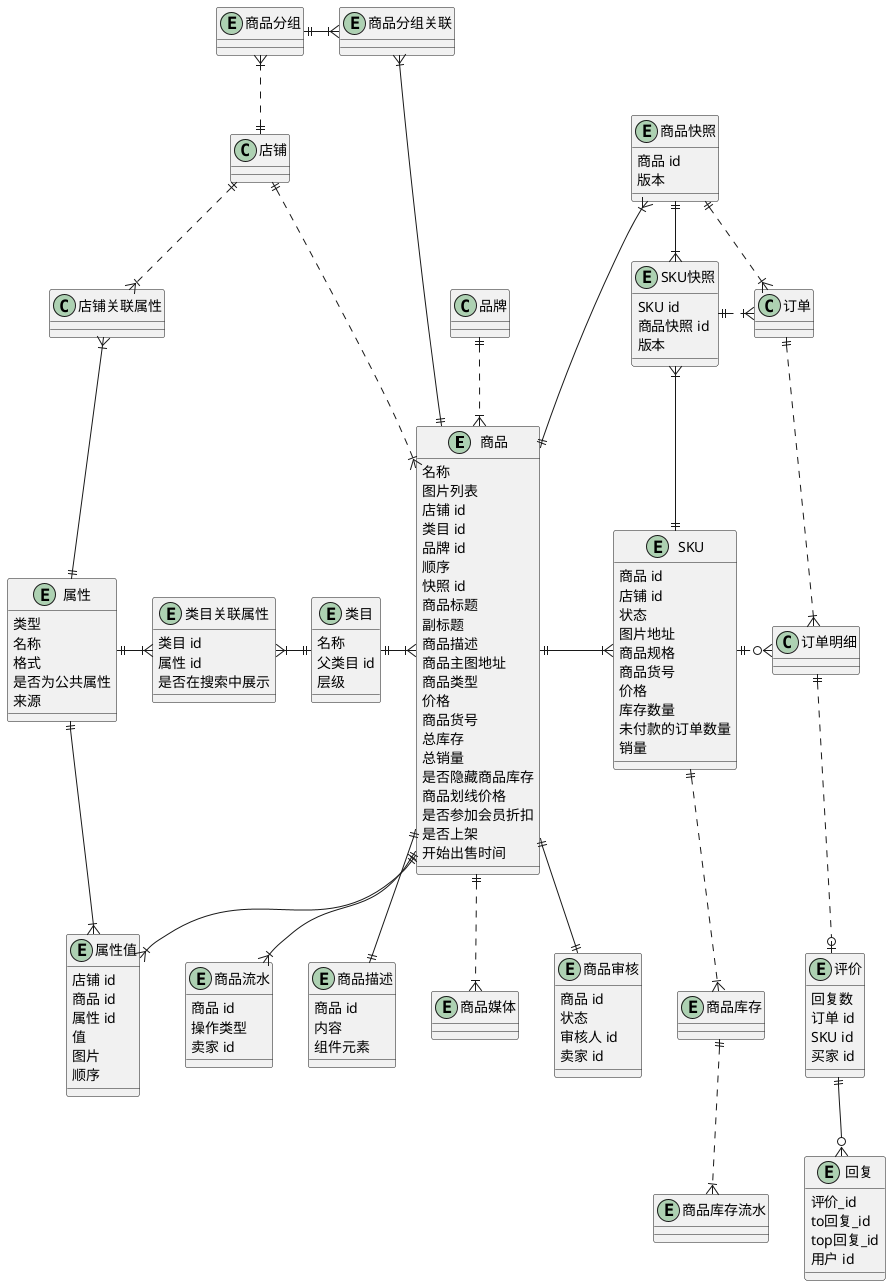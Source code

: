 @startuml 商品UML

' ==================== 商品 ====================
entity 商品 {
    名称
    图片列表
    店铺 id
    类目 id
    品牌 id
    顺序
    快照 id
    商品标题
    ' 分享链接时显示
    副标题
    商品描述
    商品主图地址
'   0：普通商品（物流发货）
'   3：UMP降价拍
'   5：外卖商品
'   10：分销商品
'   20：会员卡商品
'   21：礼品卡商品
'   22：团购券
'   25：批发商品
'   30：收银台商品
'   31：知识付费商品
'   35：酒店商品（无需物流）
'   40：美业商品
'   60：虚拟商品（无需物流）
'   61：电子卡券（无需物流）
    商品类型
    价格
    ' 商家为商品设置的外部编号
    商品货号
    ' 基于 sku 的库存数量累加
    总库存
    总销量
    ' 0 - 显示库存（默认）
    ' 1 - 不显示库存
    是否隐藏商品库存
    ' 可以自定义。例如 促销价：888
    ' 商品没有优惠的情况下，划线价在商品详情会以划线形式显示。
    商品划线价格
    ' 0 - 不参加会员折扣
    ' 1 - 参加会员折扣（默认）
    是否参加会员折扣
    是否上架
    开始出售时间
}
entity 类目 {
    名称
    父类目 id
    层级
}
entity 商品审核 {
    商品 id
    状态
    审核人 id
    卖家 id
}
entity 商品流水 {
    商品 id
    操作类型
    卖家 id
}
entity 商品描述 {
    商品 id
    ' 富文本，字数要大于5个字符，小于25000个字符 ，受违禁词控制
    内容
    组件元素
}
entity 商品媒体 {
    ' 暂不做
}
entity 商品分组 {

}
entity 商品分组关联 {

}
' entity 后台类目 {
' 
' }

店铺 ||..|{ 商品
商品 }|.u.|| 品牌
类目 ||-|{ 商品
商品 ||--|| 商品审核
商品 ||--|{ 商品流水
商品 ||--|| 商品描述
商品 ||..|{ 商品媒体
' 分组
店铺 ||.u.|{ 商品分组
商品分组关联 }|-l-|| 商品分组
商品 ||-u-|{ 商品分组关联


' ==================== 订单 ====================
entity SKU {
    商品 id
    店铺 id
    状态
    图片地址
    商品规格
    ' 商家为商品设置的外部编号
    商品货号
    价格
    库存数量
    ' 商品在付款减库存的状态下，该 SKU 上未付款的订单数量
    未付款的订单数量
    销量
    ' 是否锁定
}
entity 商品库存 {
    ' 暂不做
}
entity 商品库存流水 {
    ' 暂不做
}
entity 商品快照 {
    商品 id
    版本
}
entity SKU快照 {
    SKU id
    商品快照 id
    版本
}

商品 ||-|{ SKU
SKU ||..|{ 商品库存
商品库存 ||..|{ 商品库存流水
SKU ||.o{ 订单明细
' 快照
SKU ||-u-|{ SKU快照
SKU快照 ||.|{ 订单
商品快照 ||--|{ SKU快照
商品 ||-u-|{ 商品快照
商品快照 ||.|{ 订单

' ==================== 属性 ====================
entity 属性 {
    ' 类目不同，属性不同
    ' 销售属性/关键属性/非关键属性
    类型
    名称
    ' 选项、文本、数值、百分比
    格式
    ' 添加商品时一定会展示
    是否为公共属性
    ' 系统生成/商家自定义
    来源
}
entity 类目关联属性 {
    类目 id
    属性 id
    是否在搜索中展示
}
entity 属性值 {
    店铺 id
    商品 id
    属性 id
    值
    图片
    顺序
}

属性 ||-|{ 类目关联属性
类目关联属性 }|-|| 类目
属性 ||--|{ 属性值
商品 ||--|{ 属性值
店铺 ||..|{ 店铺关联属性
店铺关联属性 }|--|| 属性


' ==================== 评价 ====================
entity 评价 {
    回复数
    订单 id
    SKU id
    买家 id
}
entity 回复 {
    评价_id
    to回复_id
    top回复_id
    用户 id
}


评价 |o.u.|| 订单明细
订单明细 }|.u.|| 订单
评价 ||--o{ 回复

@enduml